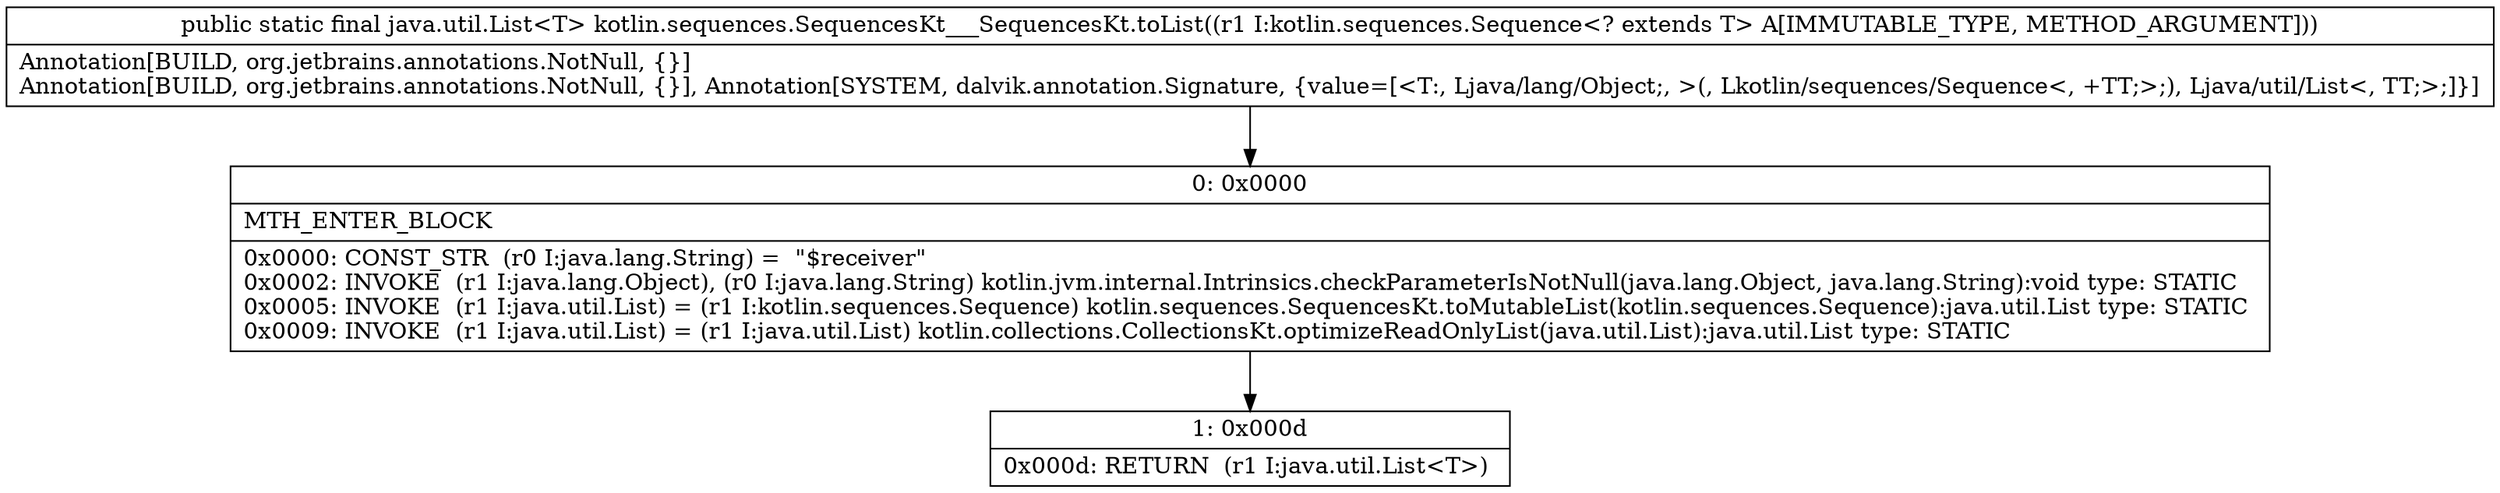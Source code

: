 digraph "CFG forkotlin.sequences.SequencesKt___SequencesKt.toList(Lkotlin\/sequences\/Sequence;)Ljava\/util\/List;" {
Node_0 [shape=record,label="{0\:\ 0x0000|MTH_ENTER_BLOCK\l|0x0000: CONST_STR  (r0 I:java.lang.String) =  \"$receiver\" \l0x0002: INVOKE  (r1 I:java.lang.Object), (r0 I:java.lang.String) kotlin.jvm.internal.Intrinsics.checkParameterIsNotNull(java.lang.Object, java.lang.String):void type: STATIC \l0x0005: INVOKE  (r1 I:java.util.List) = (r1 I:kotlin.sequences.Sequence) kotlin.sequences.SequencesKt.toMutableList(kotlin.sequences.Sequence):java.util.List type: STATIC \l0x0009: INVOKE  (r1 I:java.util.List) = (r1 I:java.util.List) kotlin.collections.CollectionsKt.optimizeReadOnlyList(java.util.List):java.util.List type: STATIC \l}"];
Node_1 [shape=record,label="{1\:\ 0x000d|0x000d: RETURN  (r1 I:java.util.List\<T\>) \l}"];
MethodNode[shape=record,label="{public static final java.util.List\<T\> kotlin.sequences.SequencesKt___SequencesKt.toList((r1 I:kotlin.sequences.Sequence\<? extends T\> A[IMMUTABLE_TYPE, METHOD_ARGUMENT]))  | Annotation[BUILD, org.jetbrains.annotations.NotNull, \{\}]\lAnnotation[BUILD, org.jetbrains.annotations.NotNull, \{\}], Annotation[SYSTEM, dalvik.annotation.Signature, \{value=[\<T:, Ljava\/lang\/Object;, \>(, Lkotlin\/sequences\/Sequence\<, +TT;\>;), Ljava\/util\/List\<, TT;\>;]\}]\l}"];
MethodNode -> Node_0;
Node_0 -> Node_1;
}

